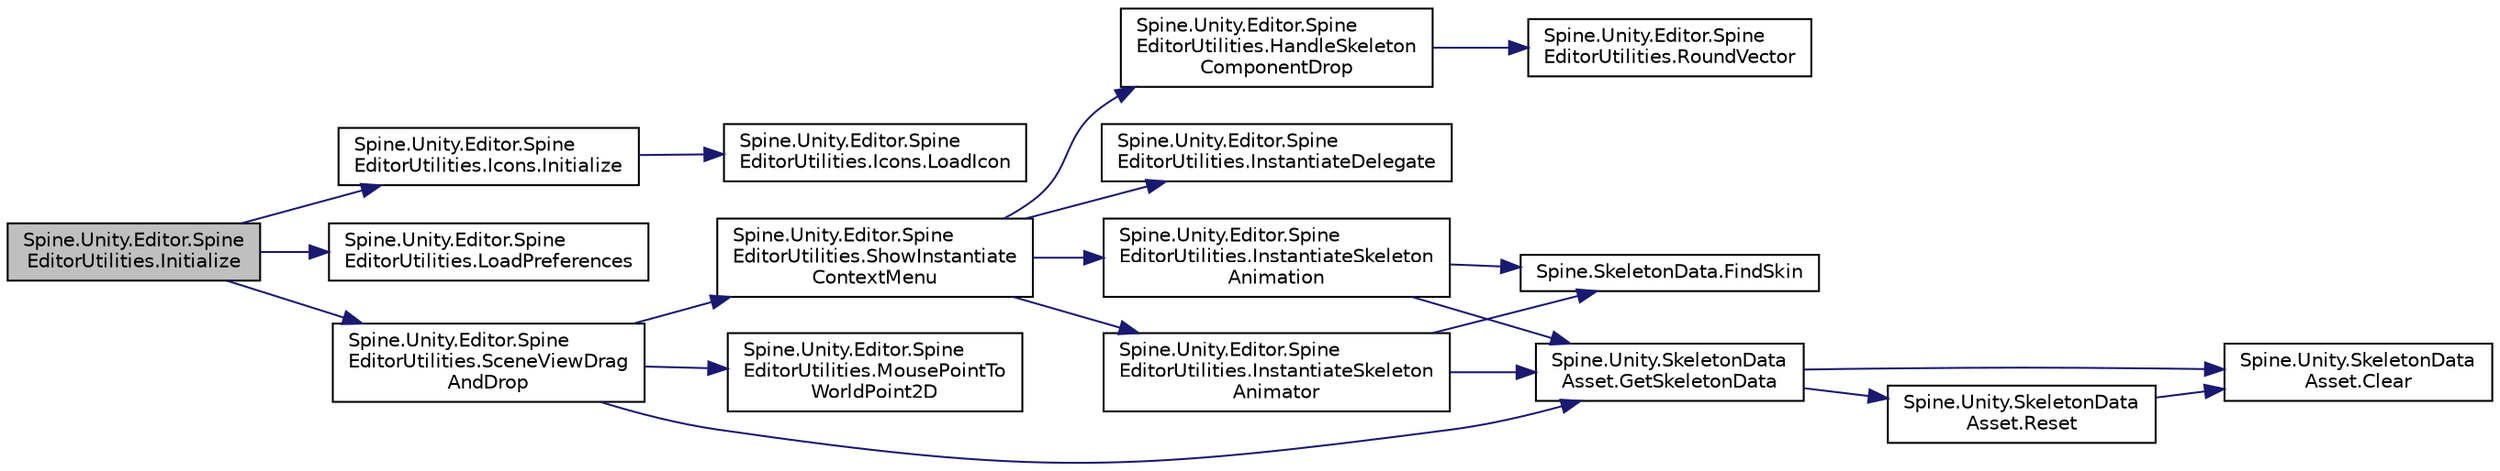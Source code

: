 digraph "Spine.Unity.Editor.SpineEditorUtilities.Initialize"
{
 // LATEX_PDF_SIZE
  edge [fontname="Helvetica",fontsize="10",labelfontname="Helvetica",labelfontsize="10"];
  node [fontname="Helvetica",fontsize="10",shape=record];
  rankdir="LR";
  Node1 [label="Spine.Unity.Editor.Spine\lEditorUtilities.Initialize",height=0.2,width=0.4,color="black", fillcolor="grey75", style="filled", fontcolor="black",tooltip=" "];
  Node1 -> Node2 [color="midnightblue",fontsize="10",style="solid"];
  Node2 [label="Spine.Unity.Editor.Spine\lEditorUtilities.Icons.Initialize",height=0.2,width=0.4,color="black", fillcolor="white", style="filled",URL="$class_spine_1_1_unity_1_1_editor_1_1_spine_editor_utilities_1_1_icons.html#a827ac18599cfad6d3d62ad362f53b886",tooltip=" "];
  Node2 -> Node3 [color="midnightblue",fontsize="10",style="solid"];
  Node3 [label="Spine.Unity.Editor.Spine\lEditorUtilities.Icons.LoadIcon",height=0.2,width=0.4,color="black", fillcolor="white", style="filled",URL="$class_spine_1_1_unity_1_1_editor_1_1_spine_editor_utilities_1_1_icons.html#a0f84a49ed82e4c0a56eff579b02d936a",tooltip=" "];
  Node1 -> Node4 [color="midnightblue",fontsize="10",style="solid"];
  Node4 [label="Spine.Unity.Editor.Spine\lEditorUtilities.LoadPreferences",height=0.2,width=0.4,color="black", fillcolor="white", style="filled",URL="$class_spine_1_1_unity_1_1_editor_1_1_spine_editor_utilities.html#a8a9604741ef48fdbf45cb43640af4555",tooltip=" "];
  Node1 -> Node5 [color="midnightblue",fontsize="10",style="solid"];
  Node5 [label="Spine.Unity.Editor.Spine\lEditorUtilities.SceneViewDrag\lAndDrop",height=0.2,width=0.4,color="black", fillcolor="white", style="filled",URL="$class_spine_1_1_unity_1_1_editor_1_1_spine_editor_utilities.html#adadc887a09b56823fa8ecebae1d85300",tooltip=" "];
  Node5 -> Node6 [color="midnightblue",fontsize="10",style="solid"];
  Node6 [label="Spine.Unity.SkeletonData\lAsset.GetSkeletonData",height=0.2,width=0.4,color="black", fillcolor="white", style="filled",URL="$class_spine_1_1_unity_1_1_skeleton_data_asset.html#a2b0df38bd74c1b464ed8543f72c7fd4e",tooltip=" "];
  Node6 -> Node7 [color="midnightblue",fontsize="10",style="solid"];
  Node7 [label="Spine.Unity.SkeletonData\lAsset.Clear",height=0.2,width=0.4,color="black", fillcolor="white", style="filled",URL="$class_spine_1_1_unity_1_1_skeleton_data_asset.html#a0609f106c8b6f209cdcc696dc7ef5361",tooltip=" "];
  Node6 -> Node8 [color="midnightblue",fontsize="10",style="solid"];
  Node8 [label="Spine.Unity.SkeletonData\lAsset.Reset",height=0.2,width=0.4,color="black", fillcolor="white", style="filled",URL="$class_spine_1_1_unity_1_1_skeleton_data_asset.html#a36c686acb39535dbb13d1a55692b0f04",tooltip=" "];
  Node8 -> Node7 [color="midnightblue",fontsize="10",style="solid"];
  Node5 -> Node9 [color="midnightblue",fontsize="10",style="solid"];
  Node9 [label="Spine.Unity.Editor.Spine\lEditorUtilities.MousePointTo\lWorldPoint2D",height=0.2,width=0.4,color="black", fillcolor="white", style="filled",URL="$class_spine_1_1_unity_1_1_editor_1_1_spine_editor_utilities.html#ac2e861c82597ea456403999ecc021845",tooltip="Converts a mouse point to a world point on a plane."];
  Node5 -> Node10 [color="midnightblue",fontsize="10",style="solid"];
  Node10 [label="Spine.Unity.Editor.Spine\lEditorUtilities.ShowInstantiate\lContextMenu",height=0.2,width=0.4,color="black", fillcolor="white", style="filled",URL="$class_spine_1_1_unity_1_1_editor_1_1_spine_editor_utilities.html#abe8a798bd134276fcb83fc4094134823",tooltip=" "];
  Node10 -> Node11 [color="midnightblue",fontsize="10",style="solid"];
  Node11 [label="Spine.Unity.Editor.Spine\lEditorUtilities.HandleSkeleton\lComponentDrop",height=0.2,width=0.4,color="black", fillcolor="white", style="filled",URL="$class_spine_1_1_unity_1_1_editor_1_1_spine_editor_utilities.html#a9b1006940b64b0a54b57341ed2e5e0d7",tooltip=" "];
  Node11 -> Node12 [color="midnightblue",fontsize="10",style="solid"];
  Node12 [label="Spine.Unity.Editor.Spine\lEditorUtilities.RoundVector",height=0.2,width=0.4,color="black", fillcolor="white", style="filled",URL="$class_spine_1_1_unity_1_1_editor_1_1_spine_editor_utilities.html#ad55531879389e78f96b84a0accc3efec",tooltip="Rounds off vector components to a number of decimal digits."];
  Node10 -> Node13 [color="midnightblue",fontsize="10",style="solid"];
  Node13 [label="Spine.Unity.Editor.Spine\lEditorUtilities.InstantiateDelegate",height=0.2,width=0.4,color="black", fillcolor="white", style="filled",URL="$class_spine_1_1_unity_1_1_editor_1_1_spine_editor_utilities.html#a01dc4423be541dc44f235984c1c8046c",tooltip=" "];
  Node10 -> Node14 [color="midnightblue",fontsize="10",style="solid"];
  Node14 [label="Spine.Unity.Editor.Spine\lEditorUtilities.InstantiateSkeleton\lAnimation",height=0.2,width=0.4,color="black", fillcolor="white", style="filled",URL="$class_spine_1_1_unity_1_1_editor_1_1_spine_editor_utilities.html#a62a37b5611d74d83541f6df96b16eaef",tooltip=" "];
  Node14 -> Node15 [color="midnightblue",fontsize="10",style="solid"];
  Node15 [label="Spine.SkeletonData.FindSkin",height=0.2,width=0.4,color="black", fillcolor="white", style="filled",URL="$class_spine_1_1_skeleton_data.html#a6f87af52a59ff01da994c5ae68397369",tooltip="May be null."];
  Node14 -> Node6 [color="midnightblue",fontsize="10",style="solid"];
  Node10 -> Node16 [color="midnightblue",fontsize="10",style="solid"];
  Node16 [label="Spine.Unity.Editor.Spine\lEditorUtilities.InstantiateSkeleton\lAnimator",height=0.2,width=0.4,color="black", fillcolor="white", style="filled",URL="$class_spine_1_1_unity_1_1_editor_1_1_spine_editor_utilities.html#a00c8ae138b071a488169ac78a6072fef",tooltip=" "];
  Node16 -> Node15 [color="midnightblue",fontsize="10",style="solid"];
  Node16 -> Node6 [color="midnightblue",fontsize="10",style="solid"];
}
